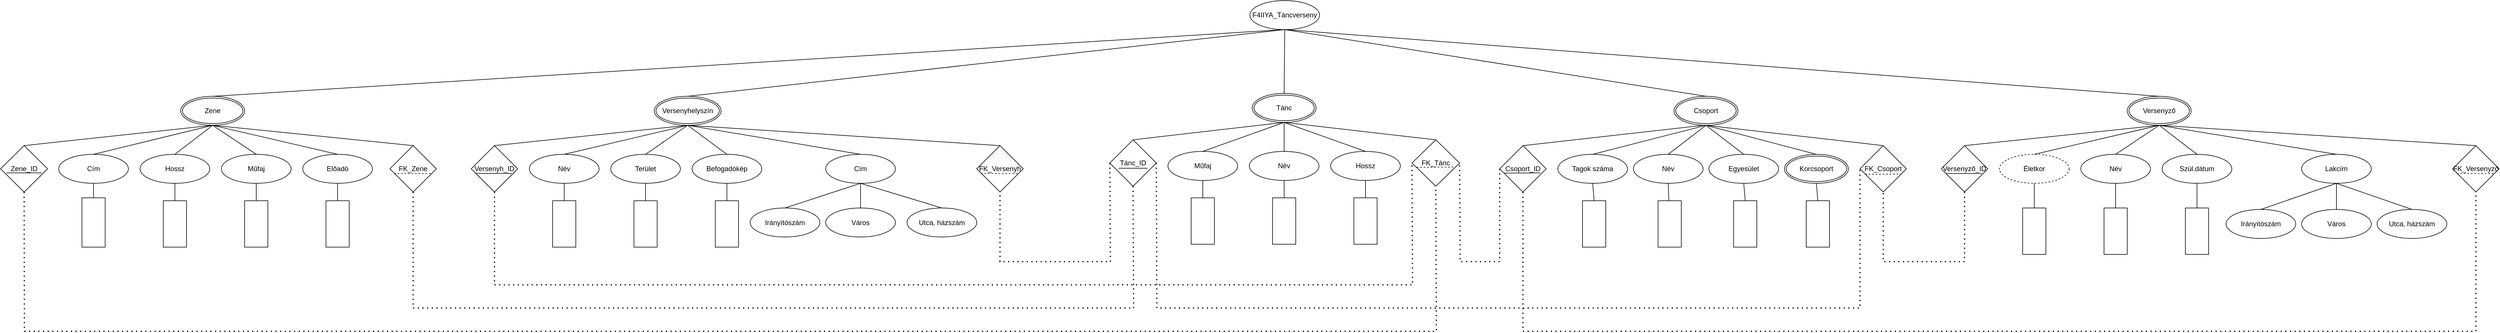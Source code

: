 <mxfile version="22.1.4" type="device">
  <diagram name="1 oldal" id="RWpSWhDXgqAXrD_5BkzI">
    <mxGraphModel dx="3504" dy="1068" grid="1" gridSize="10" guides="1" tooltips="1" connect="1" arrows="1" fold="1" page="0" pageScale="1" pageWidth="827" pageHeight="1169" math="0" shadow="0">
      <root>
        <mxCell id="0" />
        <mxCell id="1" parent="0" />
        <mxCell id="kx_KfZfGUG_8lvPHREMR-1" value="F4IIYA_Táncverseny" style="ellipse;whiteSpace=wrap;html=1;" parent="1" vertex="1">
          <mxGeometry x="80" y="-130" width="120" height="50" as="geometry" />
        </mxCell>
        <mxCell id="kx_KfZfGUG_8lvPHREMR-4" value="Csoport" style="ellipse;shape=doubleEllipse;margin=3;whiteSpace=wrap;html=1;align=center;" parent="1" vertex="1">
          <mxGeometry x="810" y="35" width="110" height="50" as="geometry" />
        </mxCell>
        <mxCell id="kx_KfZfGUG_8lvPHREMR-5" value="Versenyző" style="ellipse;shape=doubleEllipse;margin=3;whiteSpace=wrap;html=1;align=center;" parent="1" vertex="1">
          <mxGeometry x="1590" y="35" width="110" height="50" as="geometry" />
        </mxCell>
        <mxCell id="kx_KfZfGUG_8lvPHREMR-6" value="Versenyhelyszín" style="ellipse;shape=doubleEllipse;margin=3;whiteSpace=wrap;html=1;align=center;" parent="1" vertex="1">
          <mxGeometry x="-945" y="35" width="115" height="50" as="geometry" />
        </mxCell>
        <mxCell id="kx_KfZfGUG_8lvPHREMR-7" value="Tánc" style="ellipse;shape=doubleEllipse;margin=3;whiteSpace=wrap;html=1;align=center;" parent="1" vertex="1">
          <mxGeometry x="84" y="30" width="110" height="50" as="geometry" />
        </mxCell>
        <mxCell id="kx_KfZfGUG_8lvPHREMR-8" value="Zene" style="ellipse;shape=doubleEllipse;margin=3;whiteSpace=wrap;html=1;align=center;" parent="1" vertex="1">
          <mxGeometry x="-1760" y="35" width="110" height="50" as="geometry" />
        </mxCell>
        <mxCell id="kx_KfZfGUG_8lvPHREMR-9" value="" style="endArrow=none;html=1;rounded=0;exitX=0.5;exitY=0;exitDx=0;exitDy=0;entryX=0.5;entryY=1;entryDx=0;entryDy=0;" parent="1" source="kx_KfZfGUG_8lvPHREMR-4" target="kx_KfZfGUG_8lvPHREMR-1" edge="1">
          <mxGeometry width="50" height="50" relative="1" as="geometry">
            <mxPoint x="280" y="120" as="sourcePoint" />
            <mxPoint x="330" y="70" as="targetPoint" />
            <Array as="points" />
          </mxGeometry>
        </mxCell>
        <mxCell id="kx_KfZfGUG_8lvPHREMR-10" value="" style="endArrow=none;html=1;rounded=0;exitX=0.5;exitY=0;exitDx=0;exitDy=0;entryX=0.5;entryY=1;entryDx=0;entryDy=0;" parent="1" source="kx_KfZfGUG_8lvPHREMR-7" target="kx_KfZfGUG_8lvPHREMR-1" edge="1">
          <mxGeometry width="50" height="50" relative="1" as="geometry">
            <mxPoint x="280" y="175" as="sourcePoint" />
            <mxPoint x="80" y="-65" as="targetPoint" />
          </mxGeometry>
        </mxCell>
        <mxCell id="kx_KfZfGUG_8lvPHREMR-11" value="" style="endArrow=none;html=1;rounded=0;exitX=0.5;exitY=0;exitDx=0;exitDy=0;entryX=0.5;entryY=1;entryDx=0;entryDy=0;" parent="1" source="kx_KfZfGUG_8lvPHREMR-6" target="kx_KfZfGUG_8lvPHREMR-1" edge="1">
          <mxGeometry width="50" height="50" relative="1" as="geometry">
            <mxPoint x="280" y="120" as="sourcePoint" />
            <mxPoint x="330" y="70" as="targetPoint" />
          </mxGeometry>
        </mxCell>
        <mxCell id="kx_KfZfGUG_8lvPHREMR-12" value="" style="endArrow=none;html=1;rounded=0;exitX=0.5;exitY=0;exitDx=0;exitDy=0;entryX=0.5;entryY=1;entryDx=0;entryDy=0;" parent="1" source="kx_KfZfGUG_8lvPHREMR-5" target="kx_KfZfGUG_8lvPHREMR-1" edge="1">
          <mxGeometry width="50" height="50" relative="1" as="geometry">
            <mxPoint x="280" y="120" as="sourcePoint" />
            <mxPoint x="330" y="70" as="targetPoint" />
          </mxGeometry>
        </mxCell>
        <mxCell id="kx_KfZfGUG_8lvPHREMR-13" value="" style="endArrow=none;html=1;rounded=0;exitX=0.5;exitY=0;exitDx=0;exitDy=0;entryX=0.5;entryY=1;entryDx=0;entryDy=0;" parent="1" source="kx_KfZfGUG_8lvPHREMR-8" target="kx_KfZfGUG_8lvPHREMR-1" edge="1">
          <mxGeometry width="50" height="50" relative="1" as="geometry">
            <mxPoint x="280" y="120" as="sourcePoint" />
            <mxPoint x="330" y="70" as="targetPoint" />
            <Array as="points" />
          </mxGeometry>
        </mxCell>
        <mxCell id="kx_KfZfGUG_8lvPHREMR-14" value="Tagok száma" style="ellipse;whiteSpace=wrap;html=1;" parent="1" vertex="1">
          <mxGeometry x="610" y="135" width="120" height="50" as="geometry" />
        </mxCell>
        <mxCell id="kx_KfZfGUG_8lvPHREMR-18" value="Név" style="ellipse;whiteSpace=wrap;html=1;" parent="1" vertex="1">
          <mxGeometry x="740" y="135" width="120" height="50" as="geometry" />
        </mxCell>
        <mxCell id="kx_KfZfGUG_8lvPHREMR-19" value="Egyesület" style="ellipse;whiteSpace=wrap;html=1;" parent="1" vertex="1">
          <mxGeometry x="870" y="135" width="120" height="50" as="geometry" />
        </mxCell>
        <mxCell id="kx_KfZfGUG_8lvPHREMR-20" value="Korcsoport" style="ellipse;shape=doubleEllipse;margin=3;whiteSpace=wrap;html=1;align=center;" parent="1" vertex="1">
          <mxGeometry x="1000" y="135" width="110" height="50" as="geometry" />
        </mxCell>
        <mxCell id="kx_KfZfGUG_8lvPHREMR-21" value="" style="endArrow=none;html=1;rounded=0;exitX=0.5;exitY=0;exitDx=0;exitDy=0;entryX=0.5;entryY=1;entryDx=0;entryDy=0;" parent="1" source="kx_KfZfGUG_8lvPHREMR-14" target="kx_KfZfGUG_8lvPHREMR-4" edge="1">
          <mxGeometry width="50" height="50" relative="1" as="geometry">
            <mxPoint x="770" y="35" as="sourcePoint" />
            <mxPoint x="730" y="40" as="targetPoint" />
          </mxGeometry>
        </mxCell>
        <mxCell id="kx_KfZfGUG_8lvPHREMR-22" value="" style="endArrow=none;html=1;rounded=0;exitX=0.5;exitY=0;exitDx=0;exitDy=0;entryX=0.5;entryY=1;entryDx=0;entryDy=0;" parent="1" source="kx_KfZfGUG_8lvPHREMR-18" target="kx_KfZfGUG_8lvPHREMR-4" edge="1">
          <mxGeometry width="50" height="50" relative="1" as="geometry">
            <mxPoint x="770" y="35" as="sourcePoint" />
            <mxPoint x="960" y="40" as="targetPoint" />
            <Array as="points" />
          </mxGeometry>
        </mxCell>
        <mxCell id="kx_KfZfGUG_8lvPHREMR-23" value="" style="endArrow=none;html=1;rounded=0;exitX=0.5;exitY=0;exitDx=0;exitDy=0;entryX=0.5;entryY=1;entryDx=0;entryDy=0;" parent="1" source="kx_KfZfGUG_8lvPHREMR-19" target="kx_KfZfGUG_8lvPHREMR-4" edge="1">
          <mxGeometry width="50" height="50" relative="1" as="geometry">
            <mxPoint x="770" y="35" as="sourcePoint" />
            <mxPoint x="970" y="30" as="targetPoint" />
          </mxGeometry>
        </mxCell>
        <mxCell id="kx_KfZfGUG_8lvPHREMR-24" value="" style="endArrow=none;html=1;rounded=0;exitX=0.5;exitY=0;exitDx=0;exitDy=0;entryX=0.5;entryY=1;entryDx=0;entryDy=0;" parent="1" source="kx_KfZfGUG_8lvPHREMR-20" target="kx_KfZfGUG_8lvPHREMR-4" edge="1">
          <mxGeometry width="50" height="50" relative="1" as="geometry">
            <mxPoint x="770" y="35" as="sourcePoint" />
            <mxPoint x="990" y="50" as="targetPoint" />
          </mxGeometry>
        </mxCell>
        <mxCell id="kx_KfZfGUG_8lvPHREMR-25" value="Hossz" style="ellipse;whiteSpace=wrap;html=1;" parent="1" vertex="1">
          <mxGeometry x="219" y="130" width="120" height="50" as="geometry" />
        </mxCell>
        <mxCell id="kx_KfZfGUG_8lvPHREMR-26" value="Név" style="ellipse;whiteSpace=wrap;html=1;" parent="1" vertex="1">
          <mxGeometry x="79" y="130" width="120" height="50" as="geometry" />
        </mxCell>
        <mxCell id="kx_KfZfGUG_8lvPHREMR-27" value="Műfaj" style="ellipse;whiteSpace=wrap;html=1;" parent="1" vertex="1">
          <mxGeometry x="-61" y="130" width="120" height="50" as="geometry" />
        </mxCell>
        <mxCell id="kx_KfZfGUG_8lvPHREMR-28" value="" style="endArrow=none;html=1;rounded=0;exitX=0.5;exitY=0;exitDx=0;exitDy=0;entryX=0.5;entryY=1;entryDx=0;entryDy=0;" parent="1" source="kx_KfZfGUG_8lvPHREMR-27" target="kx_KfZfGUG_8lvPHREMR-7" edge="1">
          <mxGeometry width="50" height="50" relative="1" as="geometry">
            <mxPoint x="-21" y="40" as="sourcePoint" />
            <mxPoint x="139" y="90" as="targetPoint" />
          </mxGeometry>
        </mxCell>
        <mxCell id="kx_KfZfGUG_8lvPHREMR-30" value="" style="endArrow=none;html=1;rounded=0;exitX=0.5;exitY=0;exitDx=0;exitDy=0;entryX=0.5;entryY=1;entryDx=0;entryDy=0;" parent="1" source="kx_KfZfGUG_8lvPHREMR-25" target="kx_KfZfGUG_8lvPHREMR-7" edge="1">
          <mxGeometry width="50" height="50" relative="1" as="geometry">
            <mxPoint x="-21" y="40" as="sourcePoint" />
            <mxPoint x="139" y="90" as="targetPoint" />
          </mxGeometry>
        </mxCell>
        <mxCell id="kx_KfZfGUG_8lvPHREMR-31" value="Cím" style="ellipse;whiteSpace=wrap;html=1;" parent="1" vertex="1">
          <mxGeometry x="-650" y="135" width="120" height="50" as="geometry" />
        </mxCell>
        <mxCell id="kx_KfZfGUG_8lvPHREMR-32" value="Befogadókép" style="ellipse;whiteSpace=wrap;html=1;" parent="1" vertex="1">
          <mxGeometry x="-880" y="135" width="120" height="50" as="geometry" />
        </mxCell>
        <mxCell id="kx_KfZfGUG_8lvPHREMR-33" value="Terület" style="ellipse;whiteSpace=wrap;html=1;" parent="1" vertex="1">
          <mxGeometry x="-1020" y="135" width="120" height="50" as="geometry" />
        </mxCell>
        <mxCell id="kx_KfZfGUG_8lvPHREMR-34" value="Név" style="ellipse;whiteSpace=wrap;html=1;" parent="1" vertex="1">
          <mxGeometry x="-1160" y="135" width="120" height="50" as="geometry" />
        </mxCell>
        <mxCell id="kx_KfZfGUG_8lvPHREMR-35" value="" style="endArrow=none;html=1;rounded=0;exitX=0.5;exitY=0;exitDx=0;exitDy=0;entryX=0.5;entryY=1;entryDx=0;entryDy=0;" parent="1" source="kx_KfZfGUG_8lvPHREMR-34" target="kx_KfZfGUG_8lvPHREMR-6" edge="1">
          <mxGeometry width="50" height="50" relative="1" as="geometry">
            <mxPoint x="-980" y="95" as="sourcePoint" />
            <mxPoint x="-930" y="45" as="targetPoint" />
          </mxGeometry>
        </mxCell>
        <mxCell id="kx_KfZfGUG_8lvPHREMR-36" value="" style="endArrow=none;html=1;rounded=0;exitX=0.5;exitY=0;exitDx=0;exitDy=0;entryX=0.5;entryY=1;entryDx=0;entryDy=0;" parent="1" source="kx_KfZfGUG_8lvPHREMR-33" target="kx_KfZfGUG_8lvPHREMR-6" edge="1">
          <mxGeometry width="50" height="50" relative="1" as="geometry">
            <mxPoint x="-980" y="95" as="sourcePoint" />
            <mxPoint x="-930" y="45" as="targetPoint" />
          </mxGeometry>
        </mxCell>
        <mxCell id="kx_KfZfGUG_8lvPHREMR-37" value="" style="endArrow=none;html=1;rounded=0;exitX=0.5;exitY=0;exitDx=0;exitDy=0;entryX=0.5;entryY=1;entryDx=0;entryDy=0;" parent="1" source="kx_KfZfGUG_8lvPHREMR-32" target="kx_KfZfGUG_8lvPHREMR-6" edge="1">
          <mxGeometry width="50" height="50" relative="1" as="geometry">
            <mxPoint x="-980" y="95" as="sourcePoint" />
            <mxPoint x="-930" y="45" as="targetPoint" />
          </mxGeometry>
        </mxCell>
        <mxCell id="kx_KfZfGUG_8lvPHREMR-38" value="" style="endArrow=none;html=1;rounded=0;exitX=0.5;exitY=0;exitDx=0;exitDy=0;entryX=0.5;entryY=1;entryDx=0;entryDy=0;" parent="1" source="kx_KfZfGUG_8lvPHREMR-31" target="kx_KfZfGUG_8lvPHREMR-6" edge="1">
          <mxGeometry width="50" height="50" relative="1" as="geometry">
            <mxPoint x="-980" y="95" as="sourcePoint" />
            <mxPoint x="-930" y="45" as="targetPoint" />
          </mxGeometry>
        </mxCell>
        <mxCell id="kx_KfZfGUG_8lvPHREMR-39" value="Irányítószám" style="ellipse;whiteSpace=wrap;html=1;" parent="1" vertex="1">
          <mxGeometry x="-780" y="227.5" width="120" height="50" as="geometry" />
        </mxCell>
        <mxCell id="kx_KfZfGUG_8lvPHREMR-40" value="Város" style="ellipse;whiteSpace=wrap;html=1;" parent="1" vertex="1">
          <mxGeometry x="-650" y="227.5" width="120" height="50" as="geometry" />
        </mxCell>
        <mxCell id="kx_KfZfGUG_8lvPHREMR-41" value="Utca, házszám" style="ellipse;whiteSpace=wrap;html=1;" parent="1" vertex="1">
          <mxGeometry x="-510" y="227.5" width="120" height="50" as="geometry" />
        </mxCell>
        <mxCell id="kx_KfZfGUG_8lvPHREMR-42" value="" style="endArrow=none;html=1;rounded=0;exitX=0.5;exitY=0;exitDx=0;exitDy=0;entryX=0.5;entryY=1;entryDx=0;entryDy=0;" parent="1" source="kx_KfZfGUG_8lvPHREMR-39" target="kx_KfZfGUG_8lvPHREMR-31" edge="1">
          <mxGeometry width="50" height="50" relative="1" as="geometry">
            <mxPoint x="-800" y="175" as="sourcePoint" />
            <mxPoint x="-750" y="125" as="targetPoint" />
          </mxGeometry>
        </mxCell>
        <mxCell id="kx_KfZfGUG_8lvPHREMR-43" value="" style="endArrow=none;html=1;rounded=0;exitX=0.5;exitY=0;exitDx=0;exitDy=0;entryX=0.5;entryY=1;entryDx=0;entryDy=0;" parent="1" source="kx_KfZfGUG_8lvPHREMR-40" target="kx_KfZfGUG_8lvPHREMR-31" edge="1">
          <mxGeometry width="50" height="50" relative="1" as="geometry">
            <mxPoint x="-800" y="175" as="sourcePoint" />
            <mxPoint x="-750" y="125" as="targetPoint" />
          </mxGeometry>
        </mxCell>
        <mxCell id="kx_KfZfGUG_8lvPHREMR-44" value="" style="endArrow=none;html=1;rounded=0;exitX=0.5;exitY=0;exitDx=0;exitDy=0;entryX=0.5;entryY=1;entryDx=0;entryDy=0;" parent="1" source="kx_KfZfGUG_8lvPHREMR-41" target="kx_KfZfGUG_8lvPHREMR-31" edge="1">
          <mxGeometry width="50" height="50" relative="1" as="geometry">
            <mxPoint x="-800" y="175" as="sourcePoint" />
            <mxPoint x="-750" y="125" as="targetPoint" />
          </mxGeometry>
        </mxCell>
        <mxCell id="kx_KfZfGUG_8lvPHREMR-45" value="Életkor" style="ellipse;whiteSpace=wrap;html=1;align=center;dashed=1;" parent="1" vertex="1">
          <mxGeometry x="1370" y="135" width="120" height="50" as="geometry" />
        </mxCell>
        <mxCell id="kx_KfZfGUG_8lvPHREMR-46" value="Szül.dátum" style="ellipse;whiteSpace=wrap;html=1;" parent="1" vertex="1">
          <mxGeometry x="1650" y="135" width="120" height="50" as="geometry" />
        </mxCell>
        <mxCell id="kx_KfZfGUG_8lvPHREMR-47" value="Név" style="ellipse;whiteSpace=wrap;html=1;" parent="1" vertex="1">
          <mxGeometry x="1510" y="135" width="120" height="50" as="geometry" />
        </mxCell>
        <mxCell id="kx_KfZfGUG_8lvPHREMR-48" value="Lakcím" style="ellipse;whiteSpace=wrap;html=1;" parent="1" vertex="1">
          <mxGeometry x="1890" y="135" width="120" height="50" as="geometry" />
        </mxCell>
        <mxCell id="kx_KfZfGUG_8lvPHREMR-49" value="" style="endArrow=none;html=1;rounded=0;exitX=0.5;exitY=0;exitDx=0;exitDy=0;entryX=0.5;entryY=1;entryDx=0;entryDy=0;" parent="1" source="kx_KfZfGUG_8lvPHREMR-45" target="kx_KfZfGUG_8lvPHREMR-5" edge="1">
          <mxGeometry width="50" height="50" relative="1" as="geometry">
            <mxPoint x="1610" y="165" as="sourcePoint" />
            <mxPoint x="1660" y="115" as="targetPoint" />
          </mxGeometry>
        </mxCell>
        <mxCell id="kx_KfZfGUG_8lvPHREMR-50" value="" style="endArrow=none;html=1;rounded=0;exitX=0.5;exitY=0;exitDx=0;exitDy=0;entryX=0.5;entryY=1;entryDx=0;entryDy=0;" parent="1" source="kx_KfZfGUG_8lvPHREMR-47" target="kx_KfZfGUG_8lvPHREMR-5" edge="1">
          <mxGeometry width="50" height="50" relative="1" as="geometry">
            <mxPoint x="1610" y="165" as="sourcePoint" />
            <mxPoint x="1660" y="115" as="targetPoint" />
          </mxGeometry>
        </mxCell>
        <mxCell id="kx_KfZfGUG_8lvPHREMR-51" value="" style="endArrow=none;html=1;rounded=0;exitX=0.5;exitY=0;exitDx=0;exitDy=0;entryX=0.5;entryY=1;entryDx=0;entryDy=0;" parent="1" source="kx_KfZfGUG_8lvPHREMR-46" target="kx_KfZfGUG_8lvPHREMR-5" edge="1">
          <mxGeometry width="50" height="50" relative="1" as="geometry">
            <mxPoint x="1610" y="165" as="sourcePoint" />
            <mxPoint x="1540" y="85" as="targetPoint" />
          </mxGeometry>
        </mxCell>
        <mxCell id="kx_KfZfGUG_8lvPHREMR-52" value="" style="endArrow=none;html=1;rounded=0;exitX=0.5;exitY=0;exitDx=0;exitDy=0;entryX=0.5;entryY=1;entryDx=0;entryDy=0;" parent="1" source="kx_KfZfGUG_8lvPHREMR-48" target="kx_KfZfGUG_8lvPHREMR-5" edge="1">
          <mxGeometry width="50" height="50" relative="1" as="geometry">
            <mxPoint x="1610" y="165" as="sourcePoint" />
            <mxPoint x="1660" y="115" as="targetPoint" />
          </mxGeometry>
        </mxCell>
        <mxCell id="kx_KfZfGUG_8lvPHREMR-53" value="Irányítószám" style="ellipse;whiteSpace=wrap;html=1;" parent="1" vertex="1">
          <mxGeometry x="1760" y="230" width="120" height="50" as="geometry" />
        </mxCell>
        <mxCell id="kx_KfZfGUG_8lvPHREMR-54" value="Város" style="ellipse;whiteSpace=wrap;html=1;" parent="1" vertex="1">
          <mxGeometry x="1890" y="230" width="120" height="50" as="geometry" />
        </mxCell>
        <mxCell id="kx_KfZfGUG_8lvPHREMR-55" value="Utca, házszám" style="ellipse;whiteSpace=wrap;html=1;" parent="1" vertex="1">
          <mxGeometry x="2020" y="230" width="120" height="50" as="geometry" />
        </mxCell>
        <mxCell id="kx_KfZfGUG_8lvPHREMR-56" value="" style="endArrow=none;html=1;rounded=0;exitX=0.5;exitY=0;exitDx=0;exitDy=0;entryX=0.5;entryY=1;entryDx=0;entryDy=0;" parent="1" source="kx_KfZfGUG_8lvPHREMR-53" target="kx_KfZfGUG_8lvPHREMR-48" edge="1">
          <mxGeometry width="50" height="50" relative="1" as="geometry">
            <mxPoint x="1730" y="330" as="sourcePoint" />
            <mxPoint x="1780" y="280" as="targetPoint" />
          </mxGeometry>
        </mxCell>
        <mxCell id="kx_KfZfGUG_8lvPHREMR-57" value="" style="endArrow=none;html=1;rounded=0;exitX=0.5;exitY=0;exitDx=0;exitDy=0;entryX=0.5;entryY=1;entryDx=0;entryDy=0;" parent="1" source="kx_KfZfGUG_8lvPHREMR-54" target="kx_KfZfGUG_8lvPHREMR-48" edge="1">
          <mxGeometry width="50" height="50" relative="1" as="geometry">
            <mxPoint x="1730" y="330" as="sourcePoint" />
            <mxPoint x="1780" y="280" as="targetPoint" />
          </mxGeometry>
        </mxCell>
        <mxCell id="kx_KfZfGUG_8lvPHREMR-58" value="" style="endArrow=none;html=1;rounded=0;exitX=0.5;exitY=0;exitDx=0;exitDy=0;entryX=0.5;entryY=1;entryDx=0;entryDy=0;" parent="1" source="kx_KfZfGUG_8lvPHREMR-55" target="kx_KfZfGUG_8lvPHREMR-48" edge="1">
          <mxGeometry width="50" height="50" relative="1" as="geometry">
            <mxPoint x="1730" y="330" as="sourcePoint" />
            <mxPoint x="1780" y="280" as="targetPoint" />
          </mxGeometry>
        </mxCell>
        <mxCell id="kx_KfZfGUG_8lvPHREMR-59" value="Előadó" style="ellipse;whiteSpace=wrap;html=1;" parent="1" vertex="1">
          <mxGeometry x="-1550" y="135" width="120" height="50" as="geometry" />
        </mxCell>
        <mxCell id="kx_KfZfGUG_8lvPHREMR-60" value="Műfaj" style="ellipse;whiteSpace=wrap;html=1;" parent="1" vertex="1">
          <mxGeometry x="-1690" y="135" width="120" height="50" as="geometry" />
        </mxCell>
        <mxCell id="kx_KfZfGUG_8lvPHREMR-61" value="Hossz" style="ellipse;whiteSpace=wrap;html=1;" parent="1" vertex="1">
          <mxGeometry x="-1830" y="135" width="120" height="50" as="geometry" />
        </mxCell>
        <mxCell id="kx_KfZfGUG_8lvPHREMR-62" value="Cím" style="ellipse;whiteSpace=wrap;html=1;" parent="1" vertex="1">
          <mxGeometry x="-1970" y="135" width="120" height="50" as="geometry" />
        </mxCell>
        <mxCell id="kx_KfZfGUG_8lvPHREMR-63" value="" style="endArrow=none;html=1;rounded=0;exitX=0.5;exitY=0;exitDx=0;exitDy=0;entryX=0.5;entryY=1;entryDx=0;entryDy=0;" parent="1" source="kx_KfZfGUG_8lvPHREMR-62" target="kx_KfZfGUG_8lvPHREMR-8" edge="1">
          <mxGeometry width="50" height="50" relative="1" as="geometry">
            <mxPoint x="-1750" y="125" as="sourcePoint" />
            <mxPoint x="-1700" y="75" as="targetPoint" />
          </mxGeometry>
        </mxCell>
        <mxCell id="kx_KfZfGUG_8lvPHREMR-64" value="" style="endArrow=none;html=1;rounded=0;exitX=0.5;exitY=0;exitDx=0;exitDy=0;entryX=0.5;entryY=1;entryDx=0;entryDy=0;" parent="1" source="kx_KfZfGUG_8lvPHREMR-61" target="kx_KfZfGUG_8lvPHREMR-8" edge="1">
          <mxGeometry width="50" height="50" relative="1" as="geometry">
            <mxPoint x="-1750" y="125" as="sourcePoint" />
            <mxPoint x="-1700" y="75" as="targetPoint" />
          </mxGeometry>
        </mxCell>
        <mxCell id="kx_KfZfGUG_8lvPHREMR-65" value="" style="endArrow=none;html=1;rounded=0;exitX=0.5;exitY=0;exitDx=0;exitDy=0;entryX=0.5;entryY=1;entryDx=0;entryDy=0;" parent="1" source="kx_KfZfGUG_8lvPHREMR-60" target="kx_KfZfGUG_8lvPHREMR-8" edge="1">
          <mxGeometry width="50" height="50" relative="1" as="geometry">
            <mxPoint x="-1750" y="125" as="sourcePoint" />
            <mxPoint x="-1700" y="75" as="targetPoint" />
          </mxGeometry>
        </mxCell>
        <mxCell id="kx_KfZfGUG_8lvPHREMR-66" value="" style="endArrow=none;html=1;rounded=0;exitX=0.5;exitY=0;exitDx=0;exitDy=0;entryX=0.5;entryY=1;entryDx=0;entryDy=0;" parent="1" source="kx_KfZfGUG_8lvPHREMR-59" target="kx_KfZfGUG_8lvPHREMR-8" edge="1">
          <mxGeometry width="50" height="50" relative="1" as="geometry">
            <mxPoint x="-1750" y="125" as="sourcePoint" />
            <mxPoint x="-1700" y="75" as="targetPoint" />
          </mxGeometry>
        </mxCell>
        <mxCell id="kx_KfZfGUG_8lvPHREMR-67" value="Csoport_ID" style="rhombus;whiteSpace=wrap;html=1;" parent="1" vertex="1">
          <mxGeometry x="510" y="120" width="80" height="80" as="geometry" />
        </mxCell>
        <mxCell id="kx_KfZfGUG_8lvPHREMR-68" value="" style="endArrow=none;html=1;rounded=0;exitX=0.5;exitY=0;exitDx=0;exitDy=0;entryX=0.44;entryY=1.005;entryDx=0;entryDy=0;entryPerimeter=0;" parent="1" source="kx_KfZfGUG_8lvPHREMR-67" target="kx_KfZfGUG_8lvPHREMR-4" edge="1">
          <mxGeometry width="50" height="50" relative="1" as="geometry">
            <mxPoint x="740" y="185" as="sourcePoint" />
            <mxPoint x="790" y="135" as="targetPoint" />
          </mxGeometry>
        </mxCell>
        <mxCell id="kx_KfZfGUG_8lvPHREMR-69" value="" style="endArrow=none;html=1;rounded=0;exitX=0.1;exitY=0.592;exitDx=0;exitDy=0;exitPerimeter=0;" parent="1" source="kx_KfZfGUG_8lvPHREMR-67" edge="1">
          <mxGeometry relative="1" as="geometry">
            <mxPoint x="460" y="170" as="sourcePoint" />
            <mxPoint x="580" y="167" as="targetPoint" />
          </mxGeometry>
        </mxCell>
        <mxCell id="kx_KfZfGUG_8lvPHREMR-71" value="" style="rounded=0;whiteSpace=wrap;html=1;" parent="1" vertex="1">
          <mxGeometry x="652.5" y="215" width="40" height="80" as="geometry" />
        </mxCell>
        <mxCell id="kx_KfZfGUG_8lvPHREMR-72" value="" style="endArrow=none;html=1;rounded=0;exitX=0.5;exitY=1;exitDx=0;exitDy=0;entryX=0.5;entryY=0;entryDx=0;entryDy=0;" parent="1" source="kx_KfZfGUG_8lvPHREMR-26" target="kx_KfZfGUG_8lvPHREMR-73" edge="1">
          <mxGeometry width="50" height="50" relative="1" as="geometry">
            <mxPoint x="-511" y="180" as="sourcePoint" />
            <mxPoint x="-511" y="220" as="targetPoint" />
          </mxGeometry>
        </mxCell>
        <mxCell id="kx_KfZfGUG_8lvPHREMR-73" value="" style="rounded=0;whiteSpace=wrap;html=1;" parent="1" vertex="1">
          <mxGeometry x="119" y="210" width="40" height="80" as="geometry" />
        </mxCell>
        <mxCell id="kx_KfZfGUG_8lvPHREMR-74" value="" style="endArrow=none;html=1;rounded=0;exitX=0.5;exitY=1;exitDx=0;exitDy=0;entryX=0.5;entryY=0;entryDx=0;entryDy=0;" parent="1" source="kx_KfZfGUG_8lvPHREMR-27" target="kx_KfZfGUG_8lvPHREMR-75" edge="1">
          <mxGeometry width="50" height="50" relative="1" as="geometry">
            <mxPoint x="-501" y="190" as="sourcePoint" />
            <mxPoint x="-501" y="230" as="targetPoint" />
          </mxGeometry>
        </mxCell>
        <mxCell id="kx_KfZfGUG_8lvPHREMR-75" value="" style="rounded=0;whiteSpace=wrap;html=1;" parent="1" vertex="1">
          <mxGeometry x="-21" y="210" width="40" height="80" as="geometry" />
        </mxCell>
        <mxCell id="kx_KfZfGUG_8lvPHREMR-76" value="" style="endArrow=none;html=1;rounded=0;exitX=0.5;exitY=1;exitDx=0;exitDy=0;entryX=0.5;entryY=0;entryDx=0;entryDy=0;" parent="1" source="kx_KfZfGUG_8lvPHREMR-19" target="kx_KfZfGUG_8lvPHREMR-77" edge="1">
          <mxGeometry width="50" height="50" relative="1" as="geometry">
            <mxPoint x="870" y="265" as="sourcePoint" />
            <mxPoint x="700" y="245" as="targetPoint" />
          </mxGeometry>
        </mxCell>
        <mxCell id="kx_KfZfGUG_8lvPHREMR-77" value="" style="rounded=0;whiteSpace=wrap;html=1;" parent="1" vertex="1">
          <mxGeometry x="912.5" y="215" width="40" height="80" as="geometry" />
        </mxCell>
        <mxCell id="kx_KfZfGUG_8lvPHREMR-78" value="" style="endArrow=none;html=1;rounded=0;exitX=0.5;exitY=1;exitDx=0;exitDy=0;" parent="1" source="kx_KfZfGUG_8lvPHREMR-18" target="kx_KfZfGUG_8lvPHREMR-79" edge="1">
          <mxGeometry width="50" height="50" relative="1" as="geometry">
            <mxPoint x="800" y="175" as="sourcePoint" />
            <mxPoint x="800" y="215" as="targetPoint" />
          </mxGeometry>
        </mxCell>
        <mxCell id="kx_KfZfGUG_8lvPHREMR-79" value="" style="rounded=0;whiteSpace=wrap;html=1;" parent="1" vertex="1">
          <mxGeometry x="782.5" y="215" width="40" height="80" as="geometry" />
        </mxCell>
        <mxCell id="kx_KfZfGUG_8lvPHREMR-83" value="" style="endArrow=none;html=1;rounded=0;exitX=0.5;exitY=0;exitDx=0;exitDy=0;entryX=0.5;entryY=1;entryDx=0;entryDy=0;" parent="1" source="kx_KfZfGUG_8lvPHREMR-71" target="kx_KfZfGUG_8lvPHREMR-14" edge="1">
          <mxGeometry width="50" height="50" relative="1" as="geometry">
            <mxPoint x="980" y="185" as="sourcePoint" />
            <mxPoint x="1030" y="135" as="targetPoint" />
          </mxGeometry>
        </mxCell>
        <mxCell id="kx_KfZfGUG_8lvPHREMR-84" value="" style="endArrow=none;html=1;rounded=0;exitX=0.5;exitY=1;exitDx=0;exitDy=0;entryX=0.5;entryY=0;entryDx=0;entryDy=0;" parent="1" source="kx_KfZfGUG_8lvPHREMR-20" target="kx_KfZfGUG_8lvPHREMR-85" edge="1">
          <mxGeometry width="50" height="50" relative="1" as="geometry">
            <mxPoint x="1055" y="175" as="sourcePoint" />
            <mxPoint x="1055" y="215" as="targetPoint" />
          </mxGeometry>
        </mxCell>
        <mxCell id="kx_KfZfGUG_8lvPHREMR-85" value="" style="rounded=0;whiteSpace=wrap;html=1;" parent="1" vertex="1">
          <mxGeometry x="1037.5" y="215" width="40" height="80" as="geometry" />
        </mxCell>
        <mxCell id="kx_KfZfGUG_8lvPHREMR-86" value="" style="endArrow=none;html=1;rounded=0;exitX=0.5;exitY=1;exitDx=0;exitDy=0;entryX=0.5;entryY=0;entryDx=0;entryDy=0;" parent="1" source="kx_KfZfGUG_8lvPHREMR-33" target="kx_KfZfGUG_8lvPHREMR-87" edge="1">
          <mxGeometry width="50" height="50" relative="1" as="geometry">
            <mxPoint x="-1400" y="195" as="sourcePoint" />
            <mxPoint x="-2050" y="245" as="targetPoint" />
          </mxGeometry>
        </mxCell>
        <mxCell id="kx_KfZfGUG_8lvPHREMR-87" value="" style="rounded=0;whiteSpace=wrap;html=1;" parent="1" vertex="1">
          <mxGeometry x="-980" y="215" width="40" height="80" as="geometry" />
        </mxCell>
        <mxCell id="kx_KfZfGUG_8lvPHREMR-88" value="" style="endArrow=none;html=1;rounded=0;exitX=0.5;exitY=1;exitDx=0;exitDy=0;entryX=0.5;entryY=0;entryDx=0;entryDy=0;" parent="1" source="kx_KfZfGUG_8lvPHREMR-34" target="kx_KfZfGUG_8lvPHREMR-89" edge="1">
          <mxGeometry width="50" height="50" relative="1" as="geometry">
            <mxPoint x="-1390" y="205" as="sourcePoint" />
            <mxPoint x="-2040" y="255" as="targetPoint" />
          </mxGeometry>
        </mxCell>
        <mxCell id="kx_KfZfGUG_8lvPHREMR-89" value="" style="rounded=0;whiteSpace=wrap;html=1;" parent="1" vertex="1">
          <mxGeometry x="-1120" y="215" width="40" height="80" as="geometry" />
        </mxCell>
        <mxCell id="kx_KfZfGUG_8lvPHREMR-90" value="" style="endArrow=none;html=1;rounded=0;exitX=0.5;exitY=1;exitDx=0;exitDy=0;entryX=0.5;entryY=0;entryDx=0;entryDy=0;" parent="1" source="kx_KfZfGUG_8lvPHREMR-25" target="kx_KfZfGUG_8lvPHREMR-91" edge="1">
          <mxGeometry width="50" height="50" relative="1" as="geometry">
            <mxPoint x="279" y="170" as="sourcePoint" />
            <mxPoint x="-371" y="220" as="targetPoint" />
          </mxGeometry>
        </mxCell>
        <mxCell id="kx_KfZfGUG_8lvPHREMR-91" value="" style="rounded=0;whiteSpace=wrap;html=1;" parent="1" vertex="1">
          <mxGeometry x="259" y="210" width="40" height="80" as="geometry" />
        </mxCell>
        <mxCell id="kx_KfZfGUG_8lvPHREMR-92" value="" style="endArrow=none;html=1;rounded=0;exitX=0.5;exitY=1;exitDx=0;exitDy=0;entryX=0.5;entryY=0;entryDx=0;entryDy=0;" parent="1" source="kx_KfZfGUG_8lvPHREMR-32" target="kx_KfZfGUG_8lvPHREMR-93" edge="1">
          <mxGeometry width="50" height="50" relative="1" as="geometry">
            <mxPoint x="-820" y="185" as="sourcePoint" />
            <mxPoint x="-1910" y="245" as="targetPoint" />
          </mxGeometry>
        </mxCell>
        <mxCell id="kx_KfZfGUG_8lvPHREMR-93" value="" style="rounded=0;whiteSpace=wrap;html=1;" parent="1" vertex="1">
          <mxGeometry x="-840" y="215" width="40" height="80" as="geometry" />
        </mxCell>
        <mxCell id="kx_KfZfGUG_8lvPHREMR-94" value="" style="endArrow=none;html=1;rounded=0;entryX=0.5;entryY=0;entryDx=0;entryDy=0;exitX=0.5;exitY=1;exitDx=0;exitDy=0;" parent="1" source="kx_KfZfGUG_8lvPHREMR-46" target="kx_KfZfGUG_8lvPHREMR-95" edge="1">
          <mxGeometry width="50" height="50" relative="1" as="geometry">
            <mxPoint x="1632" y="275" as="sourcePoint" />
            <mxPoint x="-180" y="255" as="targetPoint" />
          </mxGeometry>
        </mxCell>
        <mxCell id="kx_KfZfGUG_8lvPHREMR-95" value="" style="rounded=0;whiteSpace=wrap;html=1;" parent="1" vertex="1">
          <mxGeometry x="1690" y="227.5" width="40" height="80" as="geometry" />
        </mxCell>
        <mxCell id="kx_KfZfGUG_8lvPHREMR-96" value="" style="endArrow=none;html=1;rounded=0;exitX=0.5;exitY=1;exitDx=0;exitDy=0;entryX=0.5;entryY=0;entryDx=0;entryDy=0;" parent="1" source="kx_KfZfGUG_8lvPHREMR-47" target="kx_KfZfGUG_8lvPHREMR-97" edge="1">
          <mxGeometry width="50" height="50" relative="1" as="geometry">
            <mxPoint x="920" y="205" as="sourcePoint" />
            <mxPoint x="-170" y="265" as="targetPoint" />
          </mxGeometry>
        </mxCell>
        <mxCell id="kx_KfZfGUG_8lvPHREMR-97" value="" style="rounded=0;whiteSpace=wrap;html=1;" parent="1" vertex="1">
          <mxGeometry x="1550" y="227.5" width="40" height="80" as="geometry" />
        </mxCell>
        <mxCell id="kx_KfZfGUG_8lvPHREMR-98" value="" style="endArrow=none;html=1;rounded=0;exitX=0.5;exitY=1;exitDx=0;exitDy=0;entryX=0.5;entryY=0;entryDx=0;entryDy=0;" parent="1" source="kx_KfZfGUG_8lvPHREMR-45" target="kx_KfZfGUG_8lvPHREMR-99" edge="1">
          <mxGeometry width="50" height="50" relative="1" as="geometry">
            <mxPoint x="1430" y="185" as="sourcePoint" />
            <mxPoint x="340" y="245" as="targetPoint" />
          </mxGeometry>
        </mxCell>
        <mxCell id="kx_KfZfGUG_8lvPHREMR-99" value="" style="rounded=0;whiteSpace=wrap;html=1;" parent="1" vertex="1">
          <mxGeometry x="1410" y="227.5" width="40" height="80" as="geometry" />
        </mxCell>
        <mxCell id="kx_KfZfGUG_8lvPHREMR-100" value="" style="endArrow=none;html=1;rounded=0;entryX=0.5;entryY=0;entryDx=0;entryDy=0;exitX=0.5;exitY=1;exitDx=0;exitDy=0;" parent="1" source="kx_KfZfGUG_8lvPHREMR-60" target="kx_KfZfGUG_8lvPHREMR-101" edge="1">
          <mxGeometry width="50" height="50" relative="1" as="geometry">
            <mxPoint x="-2500" y="200" as="sourcePoint" />
            <mxPoint x="-4390" y="265" as="targetPoint" />
          </mxGeometry>
        </mxCell>
        <mxCell id="kx_KfZfGUG_8lvPHREMR-101" value="" style="rounded=0;whiteSpace=wrap;html=1;" parent="1" vertex="1">
          <mxGeometry x="-1650" y="215" width="40" height="80" as="geometry" />
        </mxCell>
        <mxCell id="kx_KfZfGUG_8lvPHREMR-102" value="" style="endArrow=none;html=1;rounded=0;entryX=0.5;entryY=0;entryDx=0;entryDy=0;exitX=0.5;exitY=1;exitDx=0;exitDy=0;" parent="1" source="kx_KfZfGUG_8lvPHREMR-61" target="kx_KfZfGUG_8lvPHREMR-103" edge="1">
          <mxGeometry width="50" height="50" relative="1" as="geometry">
            <mxPoint x="-2490" y="210" as="sourcePoint" />
            <mxPoint x="-4380" y="275" as="targetPoint" />
          </mxGeometry>
        </mxCell>
        <mxCell id="kx_KfZfGUG_8lvPHREMR-103" value="" style="rounded=0;whiteSpace=wrap;html=1;" parent="1" vertex="1">
          <mxGeometry x="-1790" y="215" width="40" height="80" as="geometry" />
        </mxCell>
        <mxCell id="kx_KfZfGUG_8lvPHREMR-105" value="" style="rounded=0;whiteSpace=wrap;html=1;" parent="1" vertex="1">
          <mxGeometry x="-1930" y="210" width="40" height="85" as="geometry" />
        </mxCell>
        <mxCell id="kx_KfZfGUG_8lvPHREMR-106" value="" style="endArrow=none;html=1;rounded=0;entryX=0.5;entryY=0;entryDx=0;entryDy=0;exitX=0.5;exitY=1;exitDx=0;exitDy=0;" parent="1" source="kx_KfZfGUG_8lvPHREMR-59" target="kx_KfZfGUG_8lvPHREMR-107" edge="1">
          <mxGeometry width="50" height="50" relative="1" as="geometry">
            <mxPoint x="-1490" y="185" as="sourcePoint" />
            <mxPoint x="-4250" y="265" as="targetPoint" />
          </mxGeometry>
        </mxCell>
        <mxCell id="kx_KfZfGUG_8lvPHREMR-107" value="" style="rounded=0;whiteSpace=wrap;html=1;" parent="1" vertex="1">
          <mxGeometry x="-1510" y="215" width="40" height="80" as="geometry" />
        </mxCell>
        <mxCell id="kx_KfZfGUG_8lvPHREMR-108" value="Tánc_ID" style="rhombus;whiteSpace=wrap;html=1;" parent="1" vertex="1">
          <mxGeometry x="-161" y="110" width="80" height="80" as="geometry" />
        </mxCell>
        <mxCell id="kx_KfZfGUG_8lvPHREMR-109" value="" style="endArrow=none;html=1;rounded=0;exitX=0.5;exitY=0;exitDx=0;exitDy=0;entryX=0.5;entryY=1;entryDx=0;entryDy=0;" parent="1" source="kx_KfZfGUG_8lvPHREMR-108" target="kx_KfZfGUG_8lvPHREMR-7" edge="1">
          <mxGeometry relative="1" as="geometry">
            <mxPoint x="-141" y="380" as="sourcePoint" />
            <mxPoint x="-21" y="377" as="targetPoint" />
          </mxGeometry>
        </mxCell>
        <mxCell id="kx_KfZfGUG_8lvPHREMR-110" value="Versenyh_ID" style="rhombus;whiteSpace=wrap;html=1;" parent="1" vertex="1">
          <mxGeometry x="-1260" y="120" width="80" height="80" as="geometry" />
        </mxCell>
        <mxCell id="kx_KfZfGUG_8lvPHREMR-112" value="" style="endArrow=none;html=1;rounded=0;exitX=0.5;exitY=0;exitDx=0;exitDy=0;entryX=0.5;entryY=1;entryDx=0;entryDy=0;" parent="1" source="kx_KfZfGUG_8lvPHREMR-110" target="kx_KfZfGUG_8lvPHREMR-6" edge="1">
          <mxGeometry width="50" height="50" relative="1" as="geometry">
            <mxPoint x="-1190" y="215" as="sourcePoint" />
            <mxPoint x="-1140" y="165" as="targetPoint" />
          </mxGeometry>
        </mxCell>
        <mxCell id="kx_KfZfGUG_8lvPHREMR-113" value="Zene_ID" style="rhombus;whiteSpace=wrap;html=1;" parent="1" vertex="1">
          <mxGeometry x="-2070" y="120" width="81" height="80" as="geometry" />
        </mxCell>
        <mxCell id="kx_KfZfGUG_8lvPHREMR-114" value="" style="endArrow=none;html=1;rounded=0;" parent="1" edge="1">
          <mxGeometry relative="1" as="geometry">
            <mxPoint x="-2060" y="167" as="sourcePoint" />
            <mxPoint x="-1999" y="167" as="targetPoint" />
          </mxGeometry>
        </mxCell>
        <mxCell id="kx_KfZfGUG_8lvPHREMR-115" value="Versenyző_ID" style="rhombus;whiteSpace=wrap;html=1;" parent="1" vertex="1">
          <mxGeometry x="1270" y="120" width="80" height="80" as="geometry" />
        </mxCell>
        <mxCell id="kx_KfZfGUG_8lvPHREMR-116" value="" style="endArrow=none;html=1;rounded=0;exitX=0.5;exitY=0;exitDx=0;exitDy=0;entryX=0.5;entryY=1;entryDx=0;entryDy=0;" parent="1" source="kx_KfZfGUG_8lvPHREMR-115" target="kx_KfZfGUG_8lvPHREMR-5" edge="1">
          <mxGeometry relative="1" as="geometry">
            <mxPoint x="1120" y="165" as="sourcePoint" />
            <mxPoint x="1240" y="162" as="targetPoint" />
          </mxGeometry>
        </mxCell>
        <mxCell id="kx_KfZfGUG_8lvPHREMR-118" value="" style="endArrow=none;html=1;rounded=0;entryX=0.5;entryY=0;entryDx=0;entryDy=0;exitX=0.5;exitY=1;exitDx=0;exitDy=0;" parent="1" source="kx_KfZfGUG_8lvPHREMR-62" target="kx_KfZfGUG_8lvPHREMR-105" edge="1">
          <mxGeometry width="50" height="50" relative="1" as="geometry">
            <mxPoint x="-2040" y="270" as="sourcePoint" />
            <mxPoint x="-1990" y="220" as="targetPoint" />
          </mxGeometry>
        </mxCell>
        <mxCell id="kx_KfZfGUG_8lvPHREMR-119" value="" style="endArrow=none;html=1;rounded=0;exitX=0.5;exitY=0;exitDx=0;exitDy=0;entryX=0.5;entryY=1;entryDx=0;entryDy=0;" parent="1" source="kx_KfZfGUG_8lvPHREMR-113" target="kx_KfZfGUG_8lvPHREMR-8" edge="1">
          <mxGeometry width="50" height="50" relative="1" as="geometry">
            <mxPoint x="-2050" y="265" as="sourcePoint" />
            <mxPoint x="-2000" y="215" as="targetPoint" />
          </mxGeometry>
        </mxCell>
        <mxCell id="kx_KfZfGUG_8lvPHREMR-120" value="" style="endArrow=none;html=1;rounded=0;exitX=0.104;exitY=0.601;exitDx=0;exitDy=0;exitPerimeter=0;entryX=0.875;entryY=0.601;entryDx=0;entryDy=0;entryPerimeter=0;" parent="1" source="kx_KfZfGUG_8lvPHREMR-115" target="kx_KfZfGUG_8lvPHREMR-115" edge="1">
          <mxGeometry relative="1" as="geometry">
            <mxPoint x="1190" y="250" as="sourcePoint" />
            <mxPoint x="1350" y="250" as="targetPoint" />
          </mxGeometry>
        </mxCell>
        <mxCell id="kx_KfZfGUG_8lvPHREMR-121" value="" style="endArrow=none;html=1;rounded=0;exitX=0.084;exitY=0.599;exitDx=0;exitDy=0;exitPerimeter=0;" parent="1" source="kx_KfZfGUG_8lvPHREMR-110" edge="1">
          <mxGeometry relative="1" as="geometry">
            <mxPoint x="-1230" y="245" as="sourcePoint" />
            <mxPoint x="-1190" y="168" as="targetPoint" />
          </mxGeometry>
        </mxCell>
        <mxCell id="kx_KfZfGUG_8lvPHREMR-122" value="" style="endArrow=none;html=1;rounded=0;" parent="1" edge="1">
          <mxGeometry relative="1" as="geometry">
            <mxPoint x="-146" y="159" as="sourcePoint" />
            <mxPoint x="-96" y="159" as="targetPoint" />
          </mxGeometry>
        </mxCell>
        <mxCell id="xYlG9X-z4Cjay5fBSdEK-1" value="FK_Csoport" style="rhombus;whiteSpace=wrap;html=1;" parent="1" vertex="1">
          <mxGeometry x="1130" y="120" width="80" height="80" as="geometry" />
        </mxCell>
        <mxCell id="xYlG9X-z4Cjay5fBSdEK-2" value="" style="endArrow=none;html=1;rounded=0;exitX=0.1;exitY=0.592;exitDx=0;exitDy=0;exitPerimeter=0;dashed=1;" parent="1" edge="1">
          <mxGeometry relative="1" as="geometry">
            <mxPoint x="1139" y="169.36" as="sourcePoint" />
            <mxPoint x="1201" y="169" as="targetPoint" />
          </mxGeometry>
        </mxCell>
        <mxCell id="xYlG9X-z4Cjay5fBSdEK-3" value="" style="endArrow=none;html=1;rounded=0;entryX=0.5;entryY=0;entryDx=0;entryDy=0;exitX=0.5;exitY=1;exitDx=0;exitDy=0;" parent="1" source="kx_KfZfGUG_8lvPHREMR-4" target="xYlG9X-z4Cjay5fBSdEK-1" edge="1">
          <mxGeometry width="50" height="50" relative="1" as="geometry">
            <mxPoint x="1000" y="265" as="sourcePoint" />
            <mxPoint x="1050" y="215" as="targetPoint" />
          </mxGeometry>
        </mxCell>
        <mxCell id="xYlG9X-z4Cjay5fBSdEK-4" value="FK_Versenyh" style="rhombus;whiteSpace=wrap;html=1;" parent="1" vertex="1">
          <mxGeometry x="-390" y="120" width="80" height="80" as="geometry" />
        </mxCell>
        <mxCell id="xYlG9X-z4Cjay5fBSdEK-6" value="FK_Tánc" style="rhombus;whiteSpace=wrap;html=1;" parent="1" vertex="1">
          <mxGeometry x="359" y="110" width="82" height="80" as="geometry" />
        </mxCell>
        <mxCell id="xYlG9X-z4Cjay5fBSdEK-7" value="" style="endArrow=none;html=1;rounded=0;exitX=0.1;exitY=0.592;exitDx=0;exitDy=0;exitPerimeter=0;dashed=1;" parent="1" source="xYlG9X-z4Cjay5fBSdEK-6" edge="1">
          <mxGeometry relative="1" as="geometry">
            <mxPoint x="311" y="160" as="sourcePoint" />
            <mxPoint x="431" y="157" as="targetPoint" />
          </mxGeometry>
        </mxCell>
        <mxCell id="xYlG9X-z4Cjay5fBSdEK-8" value="" style="endArrow=none;html=1;rounded=0;exitX=0.5;exitY=0;exitDx=0;exitDy=0;entryX=0.5;entryY=1;entryDx=0;entryDy=0;" parent="1" source="xYlG9X-z4Cjay5fBSdEK-6" target="kx_KfZfGUG_8lvPHREMR-7" edge="1">
          <mxGeometry width="50" height="50" relative="1" as="geometry">
            <mxPoint x="189" y="150" as="sourcePoint" />
            <mxPoint x="239" y="100" as="targetPoint" />
          </mxGeometry>
        </mxCell>
        <mxCell id="xYlG9X-z4Cjay5fBSdEK-9" value="" style="endArrow=none;html=1;rounded=0;exitX=0.5;exitY=0;exitDx=0;exitDy=0;entryX=0.5;entryY=1;entryDx=0;entryDy=0;" parent="1" source="xYlG9X-z4Cjay5fBSdEK-4" target="kx_KfZfGUG_8lvPHREMR-6" edge="1">
          <mxGeometry width="50" height="50" relative="1" as="geometry">
            <mxPoint x="-460" y="165" as="sourcePoint" />
            <mxPoint x="-410" y="115" as="targetPoint" />
          </mxGeometry>
        </mxCell>
        <mxCell id="xYlG9X-z4Cjay5fBSdEK-10" value="" style="endArrow=none;html=1;rounded=0;exitX=0.09;exitY=0.601;exitDx=0;exitDy=0;exitPerimeter=0;entryX=0.896;entryY=0.601;entryDx=0;entryDy=0;entryPerimeter=0;dashed=1;" parent="1" source="xYlG9X-z4Cjay5fBSdEK-4" target="xYlG9X-z4Cjay5fBSdEK-4" edge="1">
          <mxGeometry relative="1" as="geometry">
            <mxPoint x="-330" y="140" as="sourcePoint" />
            <mxPoint x="-170" y="140" as="targetPoint" />
          </mxGeometry>
        </mxCell>
        <mxCell id="xYlG9X-z4Cjay5fBSdEK-11" value="FK_Versenyző" style="rhombus;whiteSpace=wrap;html=1;" parent="1" vertex="1">
          <mxGeometry x="2150" y="120" width="80" height="80" as="geometry" />
        </mxCell>
        <mxCell id="xYlG9X-z4Cjay5fBSdEK-12" value="" style="endArrow=none;html=1;rounded=0;exitX=0.09;exitY=0.601;exitDx=0;exitDy=0;exitPerimeter=0;entryX=0.896;entryY=0.601;entryDx=0;entryDy=0;entryPerimeter=0;dashed=1;" parent="1" source="xYlG9X-z4Cjay5fBSdEK-11" target="xYlG9X-z4Cjay5fBSdEK-11" edge="1">
          <mxGeometry relative="1" as="geometry">
            <mxPoint x="2210" y="140" as="sourcePoint" />
            <mxPoint x="2370" y="140" as="targetPoint" />
          </mxGeometry>
        </mxCell>
        <mxCell id="xYlG9X-z4Cjay5fBSdEK-13" value="" style="endArrow=none;html=1;rounded=0;entryX=0.5;entryY=0;entryDx=0;entryDy=0;exitX=0.5;exitY=1;exitDx=0;exitDy=0;" parent="1" source="kx_KfZfGUG_8lvPHREMR-5" target="xYlG9X-z4Cjay5fBSdEK-11" edge="1">
          <mxGeometry width="50" height="50" relative="1" as="geometry">
            <mxPoint x="1960" y="165" as="sourcePoint" />
            <mxPoint x="2010" y="115" as="targetPoint" />
          </mxGeometry>
        </mxCell>
        <mxCell id="xYlG9X-z4Cjay5fBSdEK-14" value="FK_Zene" style="rhombus;whiteSpace=wrap;html=1;" parent="1" vertex="1">
          <mxGeometry x="-1400" y="120" width="80" height="80" as="geometry" />
        </mxCell>
        <mxCell id="xYlG9X-z4Cjay5fBSdEK-15" value="" style="endArrow=none;html=1;rounded=0;exitX=0.09;exitY=0.601;exitDx=0;exitDy=0;exitPerimeter=0;entryX=0.896;entryY=0.601;entryDx=0;entryDy=0;entryPerimeter=0;dashed=1;" parent="1" source="xYlG9X-z4Cjay5fBSdEK-14" target="xYlG9X-z4Cjay5fBSdEK-14" edge="1">
          <mxGeometry relative="1" as="geometry">
            <mxPoint x="-1340" y="140" as="sourcePoint" />
            <mxPoint x="-1180" y="140" as="targetPoint" />
          </mxGeometry>
        </mxCell>
        <mxCell id="xYlG9X-z4Cjay5fBSdEK-16" value="" style="endArrow=none;html=1;rounded=0;exitX=0.5;exitY=0;exitDx=0;exitDy=0;entryX=0.5;entryY=1;entryDx=0;entryDy=0;" parent="1" source="xYlG9X-z4Cjay5fBSdEK-14" target="kx_KfZfGUG_8lvPHREMR-8" edge="1">
          <mxGeometry width="50" height="50" relative="1" as="geometry">
            <mxPoint x="-1720" y="165" as="sourcePoint" />
            <mxPoint x="-1670" y="115" as="targetPoint" />
          </mxGeometry>
        </mxCell>
        <mxCell id="xYlG9X-z4Cjay5fBSdEK-18" value="" style="endArrow=none;dashed=1;html=1;dashPattern=1 3;strokeWidth=2;rounded=0;entryX=0.5;entryY=1;entryDx=0;entryDy=0;exitX=0.5;exitY=1;exitDx=0;exitDy=0;" parent="1" source="kx_KfZfGUG_8lvPHREMR-67" target="xYlG9X-z4Cjay5fBSdEK-11" edge="1">
          <mxGeometry width="50" height="50" relative="1" as="geometry">
            <mxPoint x="830" y="390" as="sourcePoint" />
            <mxPoint x="1660" y="105" as="targetPoint" />
            <Array as="points">
              <mxPoint x="550" y="440" />
              <mxPoint x="2190" y="440" />
            </Array>
          </mxGeometry>
        </mxCell>
        <mxCell id="xYlG9X-z4Cjay5fBSdEK-25" value="" style="endArrow=none;dashed=1;html=1;dashPattern=1 3;strokeWidth=2;rounded=0;exitX=0.5;exitY=1;exitDx=0;exitDy=0;entryX=0.5;entryY=1;entryDx=0;entryDy=0;" parent="1" source="kx_KfZfGUG_8lvPHREMR-115" target="xYlG9X-z4Cjay5fBSdEK-1" edge="1">
          <mxGeometry width="50" height="50" relative="1" as="geometry">
            <mxPoint x="3460" y="145" as="sourcePoint" />
            <mxPoint x="3510" y="95" as="targetPoint" />
            <Array as="points">
              <mxPoint x="1310" y="320" />
              <mxPoint x="1170" y="320" />
            </Array>
          </mxGeometry>
        </mxCell>
        <mxCell id="j7NJEJZYn8zzd7o97uBW-2" value="" style="endArrow=none;dashed=1;html=1;dashPattern=1 3;strokeWidth=2;rounded=0;exitX=0;exitY=0.5;exitDx=0;exitDy=0;entryX=1;entryY=0.5;entryDx=0;entryDy=0;" edge="1" parent="1" source="kx_KfZfGUG_8lvPHREMR-67" target="xYlG9X-z4Cjay5fBSdEK-6">
          <mxGeometry width="50" height="50" relative="1" as="geometry">
            <mxPoint x="640" y="120" as="sourcePoint" />
            <mxPoint x="690" y="70" as="targetPoint" />
            <Array as="points">
              <mxPoint x="510" y="320" />
              <mxPoint x="442" y="320" />
            </Array>
          </mxGeometry>
        </mxCell>
        <mxCell id="j7NJEJZYn8zzd7o97uBW-3" value="" style="endArrow=none;dashed=1;html=1;dashPattern=1 3;strokeWidth=2;rounded=0;exitX=1;exitY=0.5;exitDx=0;exitDy=0;entryX=0;entryY=0.5;entryDx=0;entryDy=0;" edge="1" parent="1" source="kx_KfZfGUG_8lvPHREMR-108" target="xYlG9X-z4Cjay5fBSdEK-1">
          <mxGeometry width="50" height="50" relative="1" as="geometry">
            <mxPoint x="530" y="120" as="sourcePoint" />
            <mxPoint x="580" y="70" as="targetPoint" />
            <Array as="points">
              <mxPoint x="-80" y="400" />
              <mxPoint x="1130" y="400" />
            </Array>
          </mxGeometry>
        </mxCell>
        <mxCell id="j7NJEJZYn8zzd7o97uBW-4" value="" style="endArrow=none;dashed=1;html=1;dashPattern=1 3;strokeWidth=2;rounded=0;exitX=0.5;exitY=1;exitDx=0;exitDy=0;entryX=0.5;entryY=1;entryDx=0;entryDy=0;" edge="1" parent="1" source="kx_KfZfGUG_8lvPHREMR-108" target="xYlG9X-z4Cjay5fBSdEK-14">
          <mxGeometry width="50" height="50" relative="1" as="geometry">
            <mxPoint x="-880" y="120" as="sourcePoint" />
            <mxPoint x="-830" y="70" as="targetPoint" />
            <Array as="points">
              <mxPoint x="-120" y="400" />
              <mxPoint x="-1360" y="400" />
            </Array>
          </mxGeometry>
        </mxCell>
        <mxCell id="j7NJEJZYn8zzd7o97uBW-5" value="" style="endArrow=none;dashed=1;html=1;dashPattern=1 3;strokeWidth=2;rounded=0;exitX=0;exitY=0.5;exitDx=0;exitDy=0;entryX=0.5;entryY=1;entryDx=0;entryDy=0;" edge="1" parent="1" source="kx_KfZfGUG_8lvPHREMR-108" target="xYlG9X-z4Cjay5fBSdEK-4">
          <mxGeometry width="50" height="50" relative="1" as="geometry">
            <mxPoint x="-460" y="120" as="sourcePoint" />
            <mxPoint x="-410" y="70" as="targetPoint" />
            <Array as="points">
              <mxPoint x="-160" y="320" />
              <mxPoint x="-350" y="320" />
            </Array>
          </mxGeometry>
        </mxCell>
        <mxCell id="j7NJEJZYn8zzd7o97uBW-6" value="" style="endArrow=none;dashed=1;html=1;dashPattern=1 3;strokeWidth=2;rounded=0;exitX=0.5;exitY=1;exitDx=0;exitDy=0;entryX=0;entryY=0.5;entryDx=0;entryDy=0;" edge="1" parent="1" source="kx_KfZfGUG_8lvPHREMR-110" target="xYlG9X-z4Cjay5fBSdEK-6">
          <mxGeometry width="50" height="50" relative="1" as="geometry">
            <mxPoint x="-850" y="120" as="sourcePoint" />
            <mxPoint x="-800" y="70" as="targetPoint" />
            <Array as="points">
              <mxPoint x="-1220" y="360" />
              <mxPoint x="360" y="360" />
            </Array>
          </mxGeometry>
        </mxCell>
        <mxCell id="j7NJEJZYn8zzd7o97uBW-7" value="" style="endArrow=none;dashed=1;html=1;dashPattern=1 3;strokeWidth=2;rounded=0;exitX=0.5;exitY=1;exitDx=0;exitDy=0;entryX=0.5;entryY=1;entryDx=0;entryDy=0;" edge="1" parent="1" source="kx_KfZfGUG_8lvPHREMR-113" target="xYlG9X-z4Cjay5fBSdEK-6">
          <mxGeometry width="50" height="50" relative="1" as="geometry">
            <mxPoint x="-1240" y="120" as="sourcePoint" />
            <mxPoint x="-1190" y="70" as="targetPoint" />
            <Array as="points">
              <mxPoint x="-2029" y="440" />
              <mxPoint x="401" y="440" />
            </Array>
          </mxGeometry>
        </mxCell>
        <mxCell id="j7NJEJZYn8zzd7o97uBW-9" value="" style="endArrow=none;html=1;rounded=0;entryX=0.5;entryY=1;entryDx=0;entryDy=0;exitX=0.5;exitY=0;exitDx=0;exitDy=0;" edge="1" parent="1" source="kx_KfZfGUG_8lvPHREMR-26" target="kx_KfZfGUG_8lvPHREMR-7">
          <mxGeometry width="50" height="50" relative="1" as="geometry">
            <mxPoint x="159" y="365" as="sourcePoint" />
            <mxPoint x="209" y="315" as="targetPoint" />
          </mxGeometry>
        </mxCell>
      </root>
    </mxGraphModel>
  </diagram>
</mxfile>
